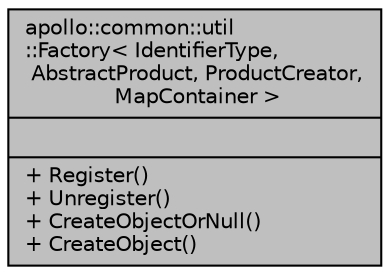 digraph "apollo::common::util::Factory&lt; IdentifierType, AbstractProduct, ProductCreator, MapContainer &gt;"
{
  edge [fontname="Helvetica",fontsize="10",labelfontname="Helvetica",labelfontsize="10"];
  node [fontname="Helvetica",fontsize="10",shape=record];
  Node1 [label="{apollo::common::util\l::Factory\< IdentifierType,\l AbstractProduct, ProductCreator,\l MapContainer \>\n||+ Register()\l+ Unregister()\l+ CreateObjectOrNull()\l+ CreateObject()\l}",height=0.2,width=0.4,color="black", fillcolor="grey75", style="filled" fontcolor="black"];
}
